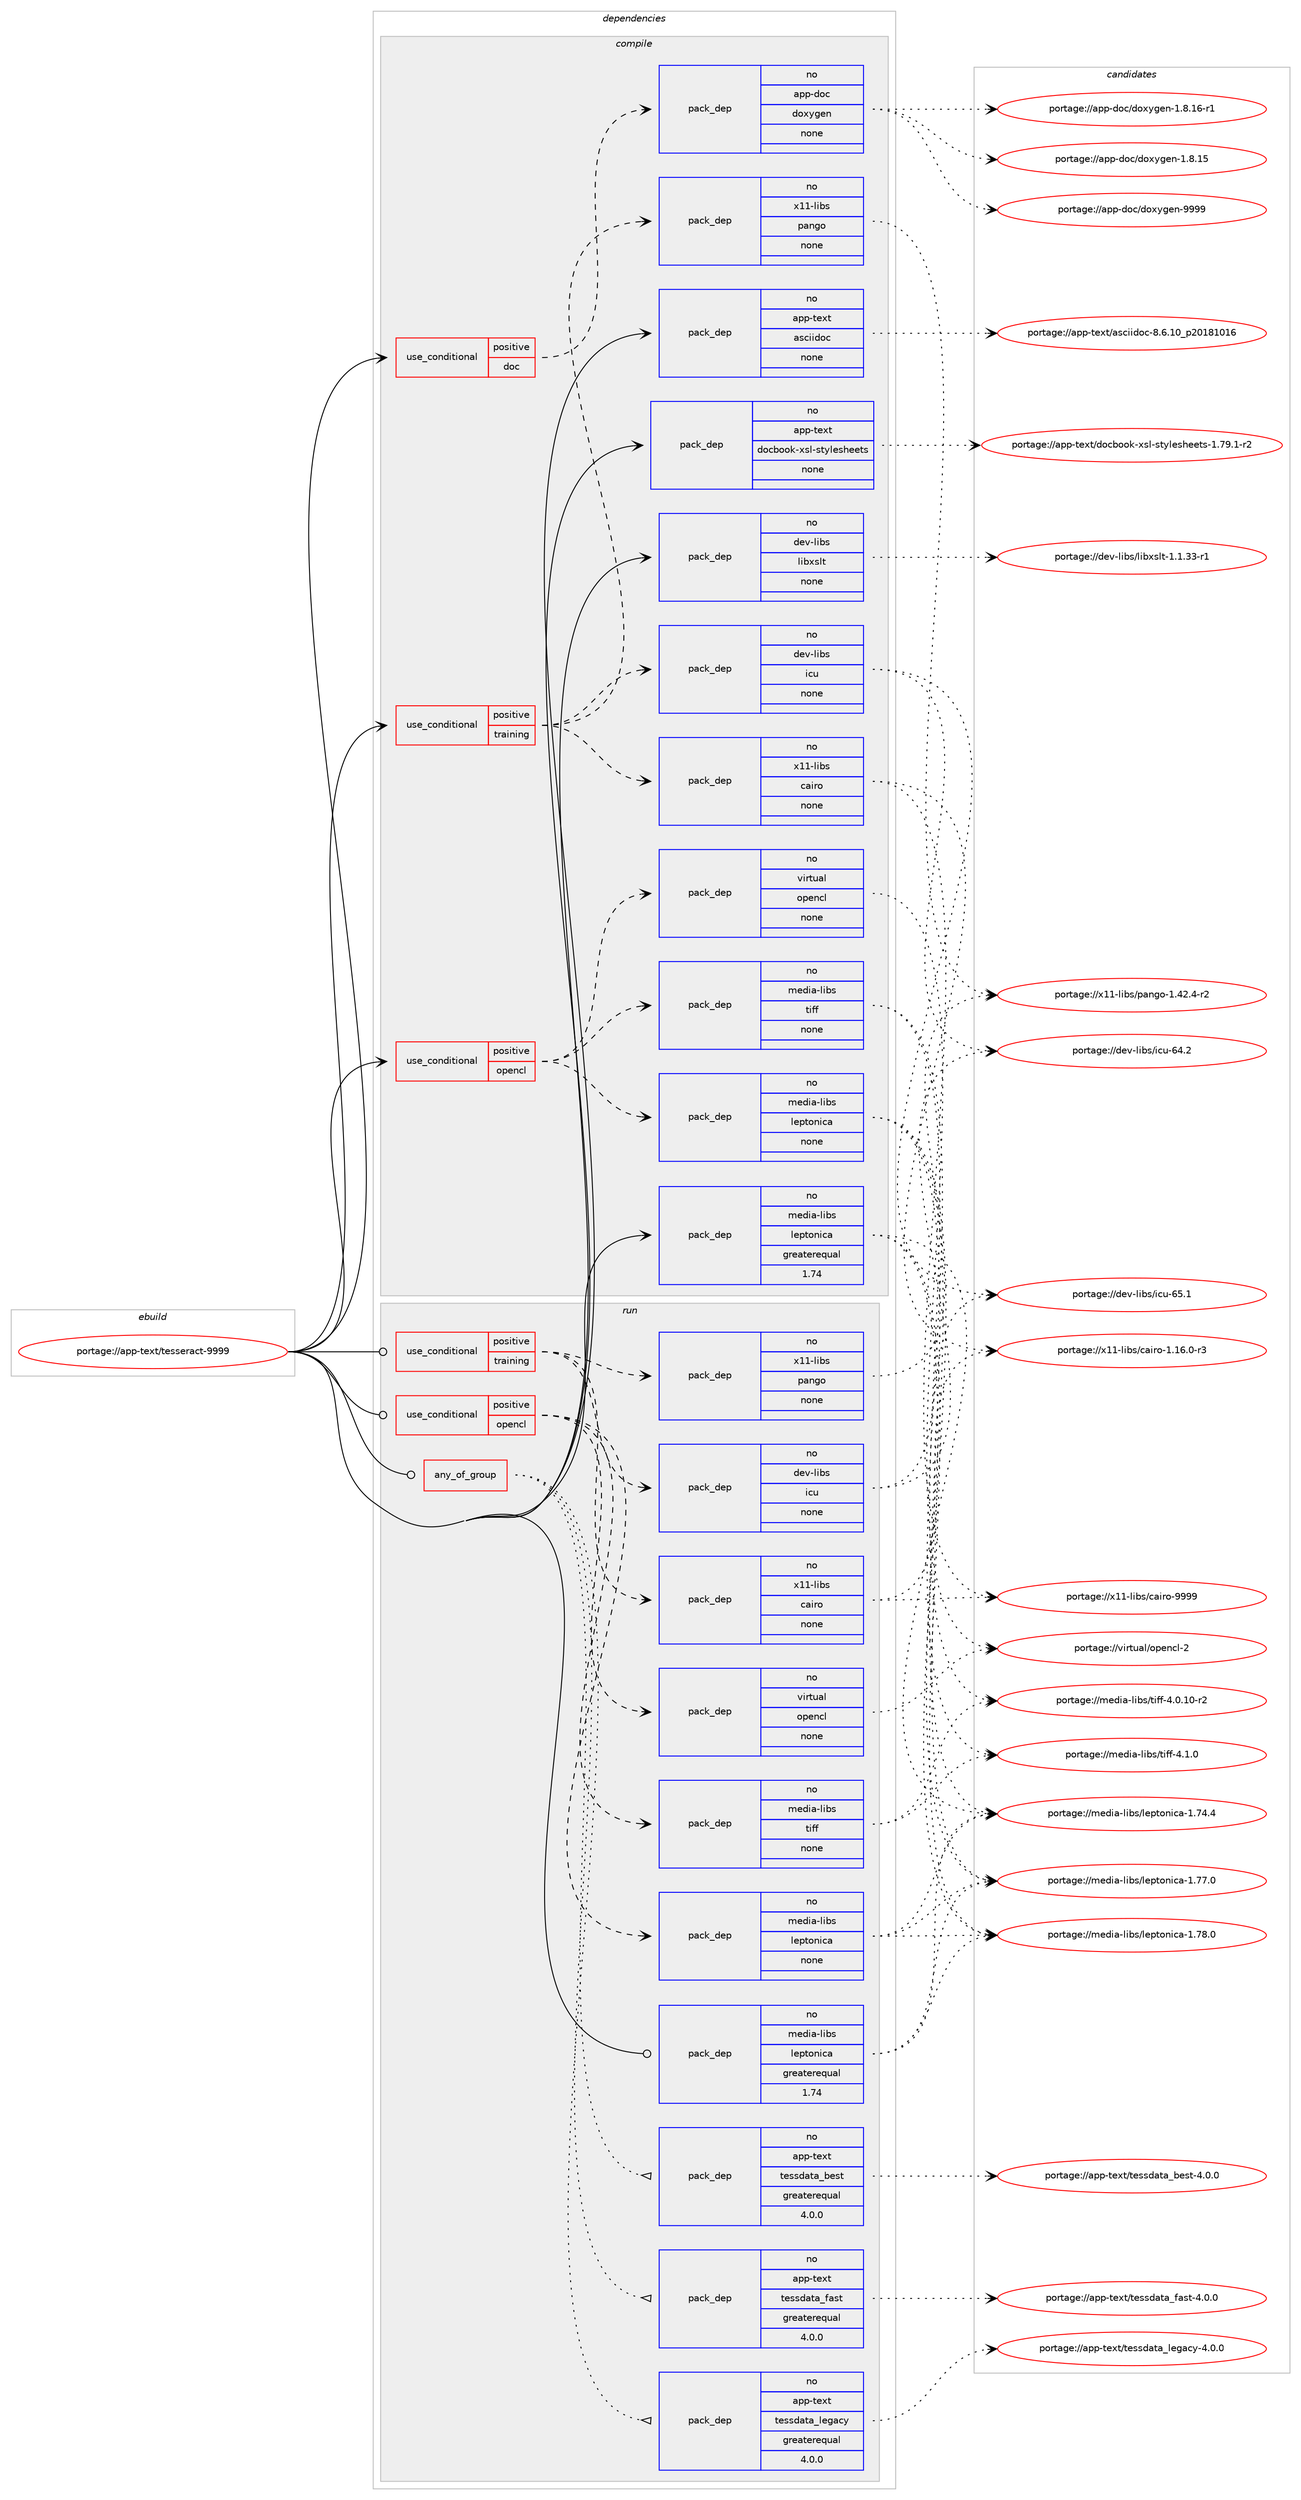 digraph prolog {

# *************
# Graph options
# *************

newrank=true;
concentrate=true;
compound=true;
graph [rankdir=LR,fontname=Helvetica,fontsize=10,ranksep=1.5];#, ranksep=2.5, nodesep=0.2];
edge  [arrowhead=vee];
node  [fontname=Helvetica,fontsize=10];

# **********
# The ebuild
# **********

subgraph cluster_leftcol {
color=gray;
rank=same;
label=<<i>ebuild</i>>;
id [label="portage://app-text/tesseract-9999", color=red, width=4, href="../app-text/tesseract-9999.svg"];
}

# ****************
# The dependencies
# ****************

subgraph cluster_midcol {
color=gray;
label=<<i>dependencies</i>>;
subgraph cluster_compile {
fillcolor="#eeeeee";
style=filled;
label=<<i>compile</i>>;
subgraph cond139529 {
dependency592201 [label=<<TABLE BORDER="0" CELLBORDER="1" CELLSPACING="0" CELLPADDING="4"><TR><TD ROWSPAN="3" CELLPADDING="10">use_conditional</TD></TR><TR><TD>positive</TD></TR><TR><TD>doc</TD></TR></TABLE>>, shape=none, color=red];
subgraph pack444779 {
dependency592202 [label=<<TABLE BORDER="0" CELLBORDER="1" CELLSPACING="0" CELLPADDING="4" WIDTH="220"><TR><TD ROWSPAN="6" CELLPADDING="30">pack_dep</TD></TR><TR><TD WIDTH="110">no</TD></TR><TR><TD>app-doc</TD></TR><TR><TD>doxygen</TD></TR><TR><TD>none</TD></TR><TR><TD></TD></TR></TABLE>>, shape=none, color=blue];
}
dependency592201:e -> dependency592202:w [weight=20,style="dashed",arrowhead="vee"];
}
id:e -> dependency592201:w [weight=20,style="solid",arrowhead="vee"];
subgraph cond139530 {
dependency592203 [label=<<TABLE BORDER="0" CELLBORDER="1" CELLSPACING="0" CELLPADDING="4"><TR><TD ROWSPAN="3" CELLPADDING="10">use_conditional</TD></TR><TR><TD>positive</TD></TR><TR><TD>opencl</TD></TR></TABLE>>, shape=none, color=red];
subgraph pack444780 {
dependency592204 [label=<<TABLE BORDER="0" CELLBORDER="1" CELLSPACING="0" CELLPADDING="4" WIDTH="220"><TR><TD ROWSPAN="6" CELLPADDING="30">pack_dep</TD></TR><TR><TD WIDTH="110">no</TD></TR><TR><TD>virtual</TD></TR><TR><TD>opencl</TD></TR><TR><TD>none</TD></TR><TR><TD></TD></TR></TABLE>>, shape=none, color=blue];
}
dependency592203:e -> dependency592204:w [weight=20,style="dashed",arrowhead="vee"];
subgraph pack444781 {
dependency592205 [label=<<TABLE BORDER="0" CELLBORDER="1" CELLSPACING="0" CELLPADDING="4" WIDTH="220"><TR><TD ROWSPAN="6" CELLPADDING="30">pack_dep</TD></TR><TR><TD WIDTH="110">no</TD></TR><TR><TD>media-libs</TD></TR><TR><TD>tiff</TD></TR><TR><TD>none</TD></TR><TR><TD></TD></TR></TABLE>>, shape=none, color=blue];
}
dependency592203:e -> dependency592205:w [weight=20,style="dashed",arrowhead="vee"];
subgraph pack444782 {
dependency592206 [label=<<TABLE BORDER="0" CELLBORDER="1" CELLSPACING="0" CELLPADDING="4" WIDTH="220"><TR><TD ROWSPAN="6" CELLPADDING="30">pack_dep</TD></TR><TR><TD WIDTH="110">no</TD></TR><TR><TD>media-libs</TD></TR><TR><TD>leptonica</TD></TR><TR><TD>none</TD></TR><TR><TD></TD></TR></TABLE>>, shape=none, color=blue];
}
dependency592203:e -> dependency592206:w [weight=20,style="dashed",arrowhead="vee"];
}
id:e -> dependency592203:w [weight=20,style="solid",arrowhead="vee"];
subgraph cond139531 {
dependency592207 [label=<<TABLE BORDER="0" CELLBORDER="1" CELLSPACING="0" CELLPADDING="4"><TR><TD ROWSPAN="3" CELLPADDING="10">use_conditional</TD></TR><TR><TD>positive</TD></TR><TR><TD>training</TD></TR></TABLE>>, shape=none, color=red];
subgraph pack444783 {
dependency592208 [label=<<TABLE BORDER="0" CELLBORDER="1" CELLSPACING="0" CELLPADDING="4" WIDTH="220"><TR><TD ROWSPAN="6" CELLPADDING="30">pack_dep</TD></TR><TR><TD WIDTH="110">no</TD></TR><TR><TD>dev-libs</TD></TR><TR><TD>icu</TD></TR><TR><TD>none</TD></TR><TR><TD></TD></TR></TABLE>>, shape=none, color=blue];
}
dependency592207:e -> dependency592208:w [weight=20,style="dashed",arrowhead="vee"];
subgraph pack444784 {
dependency592209 [label=<<TABLE BORDER="0" CELLBORDER="1" CELLSPACING="0" CELLPADDING="4" WIDTH="220"><TR><TD ROWSPAN="6" CELLPADDING="30">pack_dep</TD></TR><TR><TD WIDTH="110">no</TD></TR><TR><TD>x11-libs</TD></TR><TR><TD>pango</TD></TR><TR><TD>none</TD></TR><TR><TD></TD></TR></TABLE>>, shape=none, color=blue];
}
dependency592207:e -> dependency592209:w [weight=20,style="dashed",arrowhead="vee"];
subgraph pack444785 {
dependency592210 [label=<<TABLE BORDER="0" CELLBORDER="1" CELLSPACING="0" CELLPADDING="4" WIDTH="220"><TR><TD ROWSPAN="6" CELLPADDING="30">pack_dep</TD></TR><TR><TD WIDTH="110">no</TD></TR><TR><TD>x11-libs</TD></TR><TR><TD>cairo</TD></TR><TR><TD>none</TD></TR><TR><TD></TD></TR></TABLE>>, shape=none, color=blue];
}
dependency592207:e -> dependency592210:w [weight=20,style="dashed",arrowhead="vee"];
}
id:e -> dependency592207:w [weight=20,style="solid",arrowhead="vee"];
subgraph pack444786 {
dependency592211 [label=<<TABLE BORDER="0" CELLBORDER="1" CELLSPACING="0" CELLPADDING="4" WIDTH="220"><TR><TD ROWSPAN="6" CELLPADDING="30">pack_dep</TD></TR><TR><TD WIDTH="110">no</TD></TR><TR><TD>app-text</TD></TR><TR><TD>asciidoc</TD></TR><TR><TD>none</TD></TR><TR><TD></TD></TR></TABLE>>, shape=none, color=blue];
}
id:e -> dependency592211:w [weight=20,style="solid",arrowhead="vee"];
subgraph pack444787 {
dependency592212 [label=<<TABLE BORDER="0" CELLBORDER="1" CELLSPACING="0" CELLPADDING="4" WIDTH="220"><TR><TD ROWSPAN="6" CELLPADDING="30">pack_dep</TD></TR><TR><TD WIDTH="110">no</TD></TR><TR><TD>app-text</TD></TR><TR><TD>docbook-xsl-stylesheets</TD></TR><TR><TD>none</TD></TR><TR><TD></TD></TR></TABLE>>, shape=none, color=blue];
}
id:e -> dependency592212:w [weight=20,style="solid",arrowhead="vee"];
subgraph pack444788 {
dependency592213 [label=<<TABLE BORDER="0" CELLBORDER="1" CELLSPACING="0" CELLPADDING="4" WIDTH="220"><TR><TD ROWSPAN="6" CELLPADDING="30">pack_dep</TD></TR><TR><TD WIDTH="110">no</TD></TR><TR><TD>dev-libs</TD></TR><TR><TD>libxslt</TD></TR><TR><TD>none</TD></TR><TR><TD></TD></TR></TABLE>>, shape=none, color=blue];
}
id:e -> dependency592213:w [weight=20,style="solid",arrowhead="vee"];
subgraph pack444789 {
dependency592214 [label=<<TABLE BORDER="0" CELLBORDER="1" CELLSPACING="0" CELLPADDING="4" WIDTH="220"><TR><TD ROWSPAN="6" CELLPADDING="30">pack_dep</TD></TR><TR><TD WIDTH="110">no</TD></TR><TR><TD>media-libs</TD></TR><TR><TD>leptonica</TD></TR><TR><TD>greaterequal</TD></TR><TR><TD>1.74</TD></TR></TABLE>>, shape=none, color=blue];
}
id:e -> dependency592214:w [weight=20,style="solid",arrowhead="vee"];
}
subgraph cluster_compileandrun {
fillcolor="#eeeeee";
style=filled;
label=<<i>compile and run</i>>;
}
subgraph cluster_run {
fillcolor="#eeeeee";
style=filled;
label=<<i>run</i>>;
subgraph any7631 {
dependency592215 [label=<<TABLE BORDER="0" CELLBORDER="1" CELLSPACING="0" CELLPADDING="4"><TR><TD CELLPADDING="10">any_of_group</TD></TR></TABLE>>, shape=none, color=red];subgraph pack444790 {
dependency592216 [label=<<TABLE BORDER="0" CELLBORDER="1" CELLSPACING="0" CELLPADDING="4" WIDTH="220"><TR><TD ROWSPAN="6" CELLPADDING="30">pack_dep</TD></TR><TR><TD WIDTH="110">no</TD></TR><TR><TD>app-text</TD></TR><TR><TD>tessdata_fast</TD></TR><TR><TD>greaterequal</TD></TR><TR><TD>4.0.0</TD></TR></TABLE>>, shape=none, color=blue];
}
dependency592215:e -> dependency592216:w [weight=20,style="dotted",arrowhead="oinv"];
subgraph pack444791 {
dependency592217 [label=<<TABLE BORDER="0" CELLBORDER="1" CELLSPACING="0" CELLPADDING="4" WIDTH="220"><TR><TD ROWSPAN="6" CELLPADDING="30">pack_dep</TD></TR><TR><TD WIDTH="110">no</TD></TR><TR><TD>app-text</TD></TR><TR><TD>tessdata_best</TD></TR><TR><TD>greaterequal</TD></TR><TR><TD>4.0.0</TD></TR></TABLE>>, shape=none, color=blue];
}
dependency592215:e -> dependency592217:w [weight=20,style="dotted",arrowhead="oinv"];
subgraph pack444792 {
dependency592218 [label=<<TABLE BORDER="0" CELLBORDER="1" CELLSPACING="0" CELLPADDING="4" WIDTH="220"><TR><TD ROWSPAN="6" CELLPADDING="30">pack_dep</TD></TR><TR><TD WIDTH="110">no</TD></TR><TR><TD>app-text</TD></TR><TR><TD>tessdata_legacy</TD></TR><TR><TD>greaterequal</TD></TR><TR><TD>4.0.0</TD></TR></TABLE>>, shape=none, color=blue];
}
dependency592215:e -> dependency592218:w [weight=20,style="dotted",arrowhead="oinv"];
}
id:e -> dependency592215:w [weight=20,style="solid",arrowhead="odot"];
subgraph cond139532 {
dependency592219 [label=<<TABLE BORDER="0" CELLBORDER="1" CELLSPACING="0" CELLPADDING="4"><TR><TD ROWSPAN="3" CELLPADDING="10">use_conditional</TD></TR><TR><TD>positive</TD></TR><TR><TD>opencl</TD></TR></TABLE>>, shape=none, color=red];
subgraph pack444793 {
dependency592220 [label=<<TABLE BORDER="0" CELLBORDER="1" CELLSPACING="0" CELLPADDING="4" WIDTH="220"><TR><TD ROWSPAN="6" CELLPADDING="30">pack_dep</TD></TR><TR><TD WIDTH="110">no</TD></TR><TR><TD>virtual</TD></TR><TR><TD>opencl</TD></TR><TR><TD>none</TD></TR><TR><TD></TD></TR></TABLE>>, shape=none, color=blue];
}
dependency592219:e -> dependency592220:w [weight=20,style="dashed",arrowhead="vee"];
subgraph pack444794 {
dependency592221 [label=<<TABLE BORDER="0" CELLBORDER="1" CELLSPACING="0" CELLPADDING="4" WIDTH="220"><TR><TD ROWSPAN="6" CELLPADDING="30">pack_dep</TD></TR><TR><TD WIDTH="110">no</TD></TR><TR><TD>media-libs</TD></TR><TR><TD>tiff</TD></TR><TR><TD>none</TD></TR><TR><TD></TD></TR></TABLE>>, shape=none, color=blue];
}
dependency592219:e -> dependency592221:w [weight=20,style="dashed",arrowhead="vee"];
subgraph pack444795 {
dependency592222 [label=<<TABLE BORDER="0" CELLBORDER="1" CELLSPACING="0" CELLPADDING="4" WIDTH="220"><TR><TD ROWSPAN="6" CELLPADDING="30">pack_dep</TD></TR><TR><TD WIDTH="110">no</TD></TR><TR><TD>media-libs</TD></TR><TR><TD>leptonica</TD></TR><TR><TD>none</TD></TR><TR><TD></TD></TR></TABLE>>, shape=none, color=blue];
}
dependency592219:e -> dependency592222:w [weight=20,style="dashed",arrowhead="vee"];
}
id:e -> dependency592219:w [weight=20,style="solid",arrowhead="odot"];
subgraph cond139533 {
dependency592223 [label=<<TABLE BORDER="0" CELLBORDER="1" CELLSPACING="0" CELLPADDING="4"><TR><TD ROWSPAN="3" CELLPADDING="10">use_conditional</TD></TR><TR><TD>positive</TD></TR><TR><TD>training</TD></TR></TABLE>>, shape=none, color=red];
subgraph pack444796 {
dependency592224 [label=<<TABLE BORDER="0" CELLBORDER="1" CELLSPACING="0" CELLPADDING="4" WIDTH="220"><TR><TD ROWSPAN="6" CELLPADDING="30">pack_dep</TD></TR><TR><TD WIDTH="110">no</TD></TR><TR><TD>dev-libs</TD></TR><TR><TD>icu</TD></TR><TR><TD>none</TD></TR><TR><TD></TD></TR></TABLE>>, shape=none, color=blue];
}
dependency592223:e -> dependency592224:w [weight=20,style="dashed",arrowhead="vee"];
subgraph pack444797 {
dependency592225 [label=<<TABLE BORDER="0" CELLBORDER="1" CELLSPACING="0" CELLPADDING="4" WIDTH="220"><TR><TD ROWSPAN="6" CELLPADDING="30">pack_dep</TD></TR><TR><TD WIDTH="110">no</TD></TR><TR><TD>x11-libs</TD></TR><TR><TD>pango</TD></TR><TR><TD>none</TD></TR><TR><TD></TD></TR></TABLE>>, shape=none, color=blue];
}
dependency592223:e -> dependency592225:w [weight=20,style="dashed",arrowhead="vee"];
subgraph pack444798 {
dependency592226 [label=<<TABLE BORDER="0" CELLBORDER="1" CELLSPACING="0" CELLPADDING="4" WIDTH="220"><TR><TD ROWSPAN="6" CELLPADDING="30">pack_dep</TD></TR><TR><TD WIDTH="110">no</TD></TR><TR><TD>x11-libs</TD></TR><TR><TD>cairo</TD></TR><TR><TD>none</TD></TR><TR><TD></TD></TR></TABLE>>, shape=none, color=blue];
}
dependency592223:e -> dependency592226:w [weight=20,style="dashed",arrowhead="vee"];
}
id:e -> dependency592223:w [weight=20,style="solid",arrowhead="odot"];
subgraph pack444799 {
dependency592227 [label=<<TABLE BORDER="0" CELLBORDER="1" CELLSPACING="0" CELLPADDING="4" WIDTH="220"><TR><TD ROWSPAN="6" CELLPADDING="30">pack_dep</TD></TR><TR><TD WIDTH="110">no</TD></TR><TR><TD>media-libs</TD></TR><TR><TD>leptonica</TD></TR><TR><TD>greaterequal</TD></TR><TR><TD>1.74</TD></TR></TABLE>>, shape=none, color=blue];
}
id:e -> dependency592227:w [weight=20,style="solid",arrowhead="odot"];
}
}

# **************
# The candidates
# **************

subgraph cluster_choices {
rank=same;
color=gray;
label=<<i>candidates</i>>;

subgraph choice444779 {
color=black;
nodesep=1;
choice971121124510011199471001111201211031011104557575757 [label="portage://app-doc/doxygen-9999", color=red, width=4,href="../app-doc/doxygen-9999.svg"];
choice97112112451001119947100111120121103101110454946564649544511449 [label="portage://app-doc/doxygen-1.8.16-r1", color=red, width=4,href="../app-doc/doxygen-1.8.16-r1.svg"];
choice9711211245100111994710011112012110310111045494656464953 [label="portage://app-doc/doxygen-1.8.15", color=red, width=4,href="../app-doc/doxygen-1.8.15.svg"];
dependency592202:e -> choice971121124510011199471001111201211031011104557575757:w [style=dotted,weight="100"];
dependency592202:e -> choice97112112451001119947100111120121103101110454946564649544511449:w [style=dotted,weight="100"];
dependency592202:e -> choice9711211245100111994710011112012110310111045494656464953:w [style=dotted,weight="100"];
}
subgraph choice444780 {
color=black;
nodesep=1;
choice1181051141161179710847111112101110991084550 [label="portage://virtual/opencl-2", color=red, width=4,href="../virtual/opencl-2.svg"];
dependency592204:e -> choice1181051141161179710847111112101110991084550:w [style=dotted,weight="100"];
}
subgraph choice444781 {
color=black;
nodesep=1;
choice10910110010597451081059811547116105102102455246494648 [label="portage://media-libs/tiff-4.1.0", color=red, width=4,href="../media-libs/tiff-4.1.0.svg"];
choice10910110010597451081059811547116105102102455246484649484511450 [label="portage://media-libs/tiff-4.0.10-r2", color=red, width=4,href="../media-libs/tiff-4.0.10-r2.svg"];
dependency592205:e -> choice10910110010597451081059811547116105102102455246494648:w [style=dotted,weight="100"];
dependency592205:e -> choice10910110010597451081059811547116105102102455246484649484511450:w [style=dotted,weight="100"];
}
subgraph choice444782 {
color=black;
nodesep=1;
choice10910110010597451081059811547108101112116111110105999745494655564648 [label="portage://media-libs/leptonica-1.78.0", color=red, width=4,href="../media-libs/leptonica-1.78.0.svg"];
choice10910110010597451081059811547108101112116111110105999745494655554648 [label="portage://media-libs/leptonica-1.77.0", color=red, width=4,href="../media-libs/leptonica-1.77.0.svg"];
choice10910110010597451081059811547108101112116111110105999745494655524652 [label="portage://media-libs/leptonica-1.74.4", color=red, width=4,href="../media-libs/leptonica-1.74.4.svg"];
dependency592206:e -> choice10910110010597451081059811547108101112116111110105999745494655564648:w [style=dotted,weight="100"];
dependency592206:e -> choice10910110010597451081059811547108101112116111110105999745494655554648:w [style=dotted,weight="100"];
dependency592206:e -> choice10910110010597451081059811547108101112116111110105999745494655524652:w [style=dotted,weight="100"];
}
subgraph choice444783 {
color=black;
nodesep=1;
choice100101118451081059811547105991174554534649 [label="portage://dev-libs/icu-65.1", color=red, width=4,href="../dev-libs/icu-65.1.svg"];
choice100101118451081059811547105991174554524650 [label="portage://dev-libs/icu-64.2", color=red, width=4,href="../dev-libs/icu-64.2.svg"];
dependency592208:e -> choice100101118451081059811547105991174554534649:w [style=dotted,weight="100"];
dependency592208:e -> choice100101118451081059811547105991174554524650:w [style=dotted,weight="100"];
}
subgraph choice444784 {
color=black;
nodesep=1;
choice120494945108105981154711297110103111454946525046524511450 [label="portage://x11-libs/pango-1.42.4-r2", color=red, width=4,href="../x11-libs/pango-1.42.4-r2.svg"];
dependency592209:e -> choice120494945108105981154711297110103111454946525046524511450:w [style=dotted,weight="100"];
}
subgraph choice444785 {
color=black;
nodesep=1;
choice120494945108105981154799971051141114557575757 [label="portage://x11-libs/cairo-9999", color=red, width=4,href="../x11-libs/cairo-9999.svg"];
choice12049494510810598115479997105114111454946495446484511451 [label="portage://x11-libs/cairo-1.16.0-r3", color=red, width=4,href="../x11-libs/cairo-1.16.0-r3.svg"];
dependency592210:e -> choice120494945108105981154799971051141114557575757:w [style=dotted,weight="100"];
dependency592210:e -> choice12049494510810598115479997105114111454946495446484511451:w [style=dotted,weight="100"];
}
subgraph choice444786 {
color=black;
nodesep=1;
choice97112112451161011201164797115991051051001119945564654464948951125048495649484954 [label="portage://app-text/asciidoc-8.6.10_p20181016", color=red, width=4,href="../app-text/asciidoc-8.6.10_p20181016.svg"];
dependency592211:e -> choice97112112451161011201164797115991051051001119945564654464948951125048495649484954:w [style=dotted,weight="100"];
}
subgraph choice444787 {
color=black;
nodesep=1;
choice97112112451161011201164710011199981111111074512011510845115116121108101115104101101116115454946555746494511450 [label="portage://app-text/docbook-xsl-stylesheets-1.79.1-r2", color=red, width=4,href="../app-text/docbook-xsl-stylesheets-1.79.1-r2.svg"];
dependency592212:e -> choice97112112451161011201164710011199981111111074512011510845115116121108101115104101101116115454946555746494511450:w [style=dotted,weight="100"];
}
subgraph choice444788 {
color=black;
nodesep=1;
choice10010111845108105981154710810598120115108116454946494651514511449 [label="portage://dev-libs/libxslt-1.1.33-r1", color=red, width=4,href="../dev-libs/libxslt-1.1.33-r1.svg"];
dependency592213:e -> choice10010111845108105981154710810598120115108116454946494651514511449:w [style=dotted,weight="100"];
}
subgraph choice444789 {
color=black;
nodesep=1;
choice10910110010597451081059811547108101112116111110105999745494655564648 [label="portage://media-libs/leptonica-1.78.0", color=red, width=4,href="../media-libs/leptonica-1.78.0.svg"];
choice10910110010597451081059811547108101112116111110105999745494655554648 [label="portage://media-libs/leptonica-1.77.0", color=red, width=4,href="../media-libs/leptonica-1.77.0.svg"];
choice10910110010597451081059811547108101112116111110105999745494655524652 [label="portage://media-libs/leptonica-1.74.4", color=red, width=4,href="../media-libs/leptonica-1.74.4.svg"];
dependency592214:e -> choice10910110010597451081059811547108101112116111110105999745494655564648:w [style=dotted,weight="100"];
dependency592214:e -> choice10910110010597451081059811547108101112116111110105999745494655554648:w [style=dotted,weight="100"];
dependency592214:e -> choice10910110010597451081059811547108101112116111110105999745494655524652:w [style=dotted,weight="100"];
}
subgraph choice444790 {
color=black;
nodesep=1;
choice97112112451161011201164711610111511510097116979510297115116455246484648 [label="portage://app-text/tessdata_fast-4.0.0", color=red, width=4,href="../app-text/tessdata_fast-4.0.0.svg"];
dependency592216:e -> choice97112112451161011201164711610111511510097116979510297115116455246484648:w [style=dotted,weight="100"];
}
subgraph choice444791 {
color=black;
nodesep=1;
choice97112112451161011201164711610111511510097116979598101115116455246484648 [label="portage://app-text/tessdata_best-4.0.0", color=red, width=4,href="../app-text/tessdata_best-4.0.0.svg"];
dependency592217:e -> choice97112112451161011201164711610111511510097116979598101115116455246484648:w [style=dotted,weight="100"];
}
subgraph choice444792 {
color=black;
nodesep=1;
choice9711211245116101120116471161011151151009711697951081011039799121455246484648 [label="portage://app-text/tessdata_legacy-4.0.0", color=red, width=4,href="../app-text/tessdata_legacy-4.0.0.svg"];
dependency592218:e -> choice9711211245116101120116471161011151151009711697951081011039799121455246484648:w [style=dotted,weight="100"];
}
subgraph choice444793 {
color=black;
nodesep=1;
choice1181051141161179710847111112101110991084550 [label="portage://virtual/opencl-2", color=red, width=4,href="../virtual/opencl-2.svg"];
dependency592220:e -> choice1181051141161179710847111112101110991084550:w [style=dotted,weight="100"];
}
subgraph choice444794 {
color=black;
nodesep=1;
choice10910110010597451081059811547116105102102455246494648 [label="portage://media-libs/tiff-4.1.0", color=red, width=4,href="../media-libs/tiff-4.1.0.svg"];
choice10910110010597451081059811547116105102102455246484649484511450 [label="portage://media-libs/tiff-4.0.10-r2", color=red, width=4,href="../media-libs/tiff-4.0.10-r2.svg"];
dependency592221:e -> choice10910110010597451081059811547116105102102455246494648:w [style=dotted,weight="100"];
dependency592221:e -> choice10910110010597451081059811547116105102102455246484649484511450:w [style=dotted,weight="100"];
}
subgraph choice444795 {
color=black;
nodesep=1;
choice10910110010597451081059811547108101112116111110105999745494655564648 [label="portage://media-libs/leptonica-1.78.0", color=red, width=4,href="../media-libs/leptonica-1.78.0.svg"];
choice10910110010597451081059811547108101112116111110105999745494655554648 [label="portage://media-libs/leptonica-1.77.0", color=red, width=4,href="../media-libs/leptonica-1.77.0.svg"];
choice10910110010597451081059811547108101112116111110105999745494655524652 [label="portage://media-libs/leptonica-1.74.4", color=red, width=4,href="../media-libs/leptonica-1.74.4.svg"];
dependency592222:e -> choice10910110010597451081059811547108101112116111110105999745494655564648:w [style=dotted,weight="100"];
dependency592222:e -> choice10910110010597451081059811547108101112116111110105999745494655554648:w [style=dotted,weight="100"];
dependency592222:e -> choice10910110010597451081059811547108101112116111110105999745494655524652:w [style=dotted,weight="100"];
}
subgraph choice444796 {
color=black;
nodesep=1;
choice100101118451081059811547105991174554534649 [label="portage://dev-libs/icu-65.1", color=red, width=4,href="../dev-libs/icu-65.1.svg"];
choice100101118451081059811547105991174554524650 [label="portage://dev-libs/icu-64.2", color=red, width=4,href="../dev-libs/icu-64.2.svg"];
dependency592224:e -> choice100101118451081059811547105991174554534649:w [style=dotted,weight="100"];
dependency592224:e -> choice100101118451081059811547105991174554524650:w [style=dotted,weight="100"];
}
subgraph choice444797 {
color=black;
nodesep=1;
choice120494945108105981154711297110103111454946525046524511450 [label="portage://x11-libs/pango-1.42.4-r2", color=red, width=4,href="../x11-libs/pango-1.42.4-r2.svg"];
dependency592225:e -> choice120494945108105981154711297110103111454946525046524511450:w [style=dotted,weight="100"];
}
subgraph choice444798 {
color=black;
nodesep=1;
choice120494945108105981154799971051141114557575757 [label="portage://x11-libs/cairo-9999", color=red, width=4,href="../x11-libs/cairo-9999.svg"];
choice12049494510810598115479997105114111454946495446484511451 [label="portage://x11-libs/cairo-1.16.0-r3", color=red, width=4,href="../x11-libs/cairo-1.16.0-r3.svg"];
dependency592226:e -> choice120494945108105981154799971051141114557575757:w [style=dotted,weight="100"];
dependency592226:e -> choice12049494510810598115479997105114111454946495446484511451:w [style=dotted,weight="100"];
}
subgraph choice444799 {
color=black;
nodesep=1;
choice10910110010597451081059811547108101112116111110105999745494655564648 [label="portage://media-libs/leptonica-1.78.0", color=red, width=4,href="../media-libs/leptonica-1.78.0.svg"];
choice10910110010597451081059811547108101112116111110105999745494655554648 [label="portage://media-libs/leptonica-1.77.0", color=red, width=4,href="../media-libs/leptonica-1.77.0.svg"];
choice10910110010597451081059811547108101112116111110105999745494655524652 [label="portage://media-libs/leptonica-1.74.4", color=red, width=4,href="../media-libs/leptonica-1.74.4.svg"];
dependency592227:e -> choice10910110010597451081059811547108101112116111110105999745494655564648:w [style=dotted,weight="100"];
dependency592227:e -> choice10910110010597451081059811547108101112116111110105999745494655554648:w [style=dotted,weight="100"];
dependency592227:e -> choice10910110010597451081059811547108101112116111110105999745494655524652:w [style=dotted,weight="100"];
}
}

}
